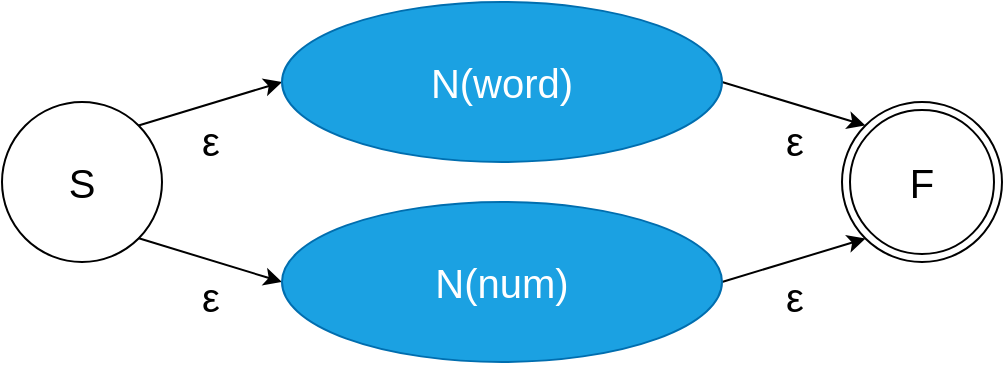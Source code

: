 <mxfile version="10.7.7" type="device"><diagram id="Cx7z8vA0UHoBSA7at_AG" name="Page-1"><mxGraphModel dx="1394" dy="747" grid="1" gridSize="10" guides="1" tooltips="1" connect="1" arrows="1" fold="1" page="1" pageScale="1" pageWidth="827" pageHeight="1169" math="0" shadow="0"><root><mxCell id="0"/><mxCell id="1" parent="0"/><mxCell id="tsnpyOxvP_mT7jFvvnll-3" value="ε" style="edgeStyle=none;rounded=0;orthogonalLoop=1;jettySize=auto;html=1;exitX=1;exitY=0;exitDx=0;exitDy=0;entryX=0;entryY=0.5;entryDx=0;entryDy=0;fontSize=20;labelPosition=center;verticalLabelPosition=bottom;align=center;verticalAlign=top;" parent="1" source="fkXB4IhUIuQRAC3rqQto-1" target="tsnpyOxvP_mT7jFvvnll-2" edge="1"><mxGeometry relative="1" as="geometry"/></mxCell><mxCell id="tsnpyOxvP_mT7jFvvnll-4" value="ε" style="edgeStyle=none;rounded=0;orthogonalLoop=1;jettySize=auto;html=1;exitX=1;exitY=1;exitDx=0;exitDy=0;entryX=0;entryY=0.5;entryDx=0;entryDy=0;fontSize=20;labelPosition=center;verticalLabelPosition=bottom;align=center;verticalAlign=top;" parent="1" edge="1"><mxGeometry relative="1" as="geometry"><mxPoint x="88" y="128" as="sourcePoint"/><mxPoint x="160" y="150" as="targetPoint"/></mxGeometry></mxCell><mxCell id="fkXB4IhUIuQRAC3rqQto-1" value="S" style="ellipse;whiteSpace=wrap;html=1;aspect=fixed;fontSize=20;" parent="1" vertex="1"><mxGeometry x="20" y="60" width="80" height="80" as="geometry"/></mxCell><mxCell id="tsnpyOxvP_mT7jFvvnll-6" value="ε" style="edgeStyle=none;rounded=0;orthogonalLoop=1;jettySize=auto;html=1;exitX=1;exitY=0.5;exitDx=0;exitDy=0;entryX=0;entryY=1;entryDx=0;entryDy=0;fontSize=20;labelPosition=center;verticalLabelPosition=bottom;align=center;verticalAlign=top;" parent="1" source="tsnpyOxvP_mT7jFvvnll-1" target="XJF2J2A2mnbyifSWmOeD-1" edge="1"><mxGeometry relative="1" as="geometry"><mxPoint x="452" y="128" as="targetPoint"/></mxGeometry></mxCell><mxCell id="tsnpyOxvP_mT7jFvvnll-1" value="N(num)" style="ellipse;whiteSpace=wrap;html=1;fontSize=20;fillColor=#1ba1e2;strokeColor=#006EAF;fontColor=#ffffff;" parent="1" vertex="1"><mxGeometry x="160" y="110" width="220" height="80" as="geometry"/></mxCell><mxCell id="tsnpyOxvP_mT7jFvvnll-5" value="ε" style="edgeStyle=none;rounded=0;orthogonalLoop=1;jettySize=auto;html=1;exitX=1;exitY=0.5;exitDx=0;exitDy=0;fontSize=20;entryX=0;entryY=0;entryDx=0;entryDy=0;labelPosition=center;verticalLabelPosition=bottom;align=center;verticalAlign=top;" parent="1" source="tsnpyOxvP_mT7jFvvnll-2" target="XJF2J2A2mnbyifSWmOeD-1" edge="1"><mxGeometry relative="1" as="geometry"><mxPoint x="452" y="72" as="targetPoint"/></mxGeometry></mxCell><mxCell id="tsnpyOxvP_mT7jFvvnll-2" value="N(word)" style="ellipse;whiteSpace=wrap;html=1;fontSize=20;fillColor=#1ba1e2;strokeColor=#006EAF;fontColor=#ffffff;" parent="1" vertex="1"><mxGeometry x="160" y="10" width="220" height="80" as="geometry"/></mxCell><mxCell id="XJF2J2A2mnbyifSWmOeD-1" value="F" style="ellipse;shape=doubleEllipse;whiteSpace=wrap;html=1;aspect=fixed;fontSize=20;" vertex="1" parent="1"><mxGeometry x="440" y="60" width="80" height="80" as="geometry"/></mxCell></root></mxGraphModel></diagram></mxfile>